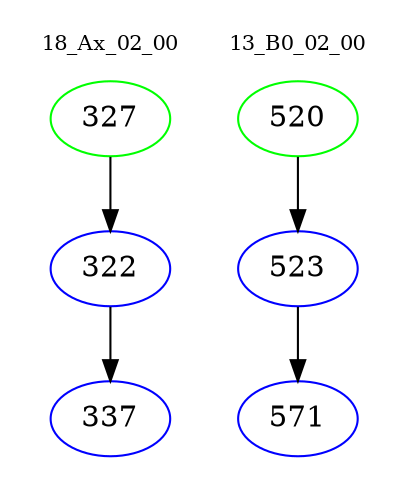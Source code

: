 digraph{
subgraph cluster_0 {
color = white
label = "18_Ax_02_00";
fontsize=10;
T0_327 [label="327", color="green"]
T0_327 -> T0_322 [color="black"]
T0_322 [label="322", color="blue"]
T0_322 -> T0_337 [color="black"]
T0_337 [label="337", color="blue"]
}
subgraph cluster_1 {
color = white
label = "13_B0_02_00";
fontsize=10;
T1_520 [label="520", color="green"]
T1_520 -> T1_523 [color="black"]
T1_523 [label="523", color="blue"]
T1_523 -> T1_571 [color="black"]
T1_571 [label="571", color="blue"]
}
}
